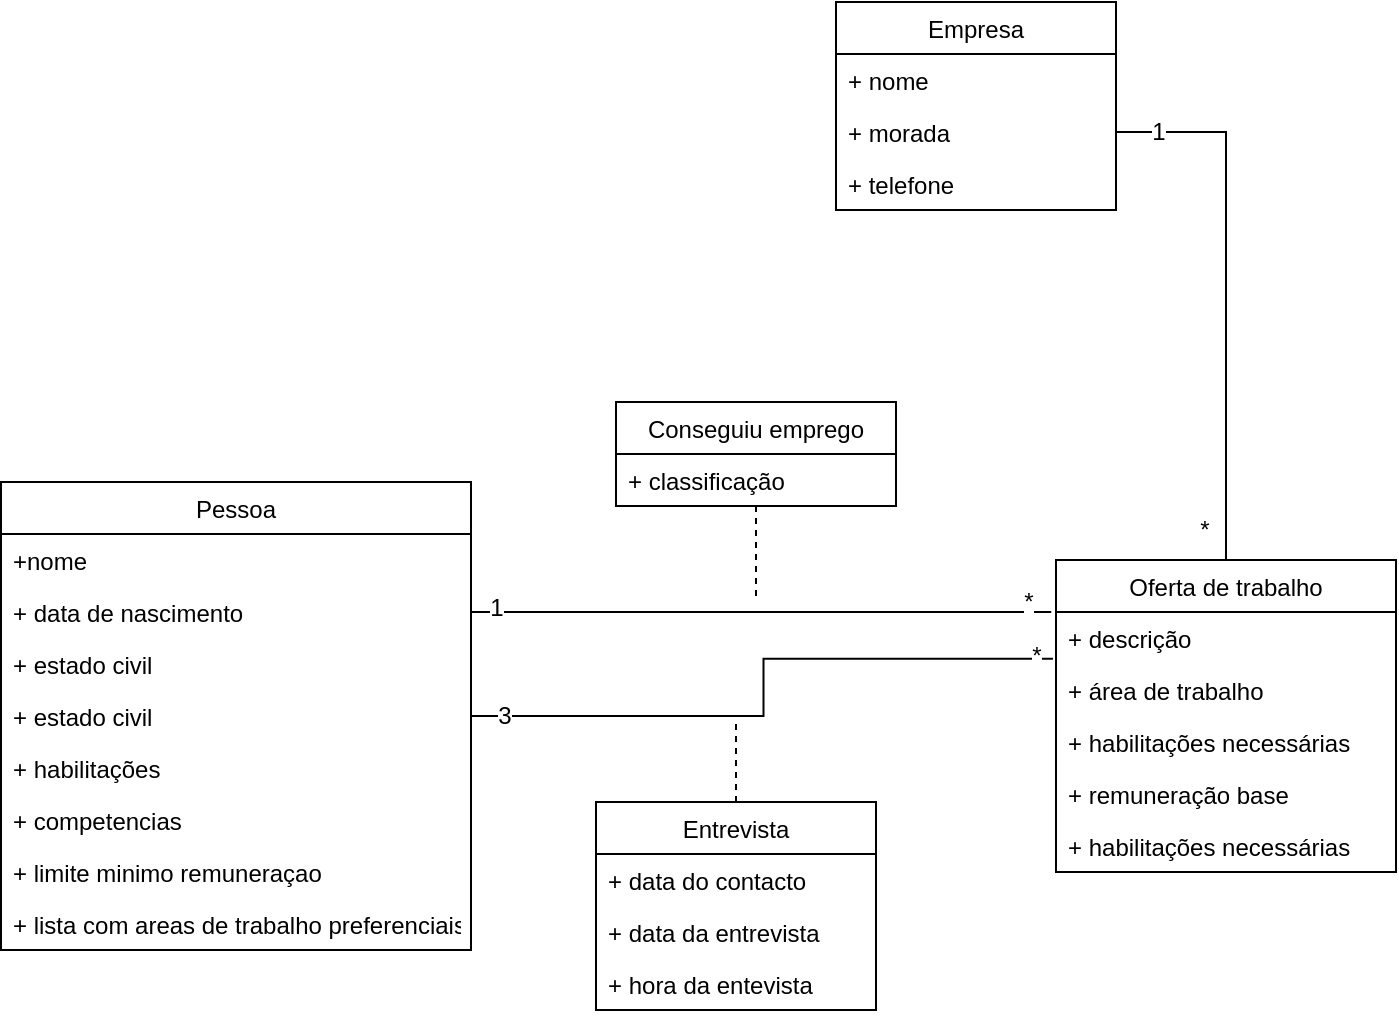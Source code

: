 <mxfile version="14.3.0" type="github">
  <diagram id="Ujto6jFo8xF5yOzEBkBD" name="Page-1">
    <mxGraphModel dx="1038" dy="580" grid="1" gridSize="10" guides="1" tooltips="1" connect="1" arrows="1" fold="1" page="1" pageScale="1" pageWidth="827" pageHeight="1169" math="0" shadow="0">
      <root>
        <mxCell id="0" />
        <mxCell id="1" parent="0" />
        <mxCell id="HO-bUqKEKd6fztYKbATN-1" value="Empresa" style="swimlane;fontStyle=0;childLayout=stackLayout;horizontal=1;startSize=26;fillColor=none;horizontalStack=0;resizeParent=1;resizeParentMax=0;resizeLast=0;collapsible=1;marginBottom=0;" vertex="1" parent="1">
          <mxGeometry x="500" y="70" width="140" height="104" as="geometry" />
        </mxCell>
        <mxCell id="HO-bUqKEKd6fztYKbATN-2" value="+ nome" style="text;strokeColor=none;fillColor=none;align=left;verticalAlign=top;spacingLeft=4;spacingRight=4;overflow=hidden;rotatable=0;points=[[0,0.5],[1,0.5]];portConstraint=eastwest;" vertex="1" parent="HO-bUqKEKd6fztYKbATN-1">
          <mxGeometry y="26" width="140" height="26" as="geometry" />
        </mxCell>
        <mxCell id="HO-bUqKEKd6fztYKbATN-3" value="+ morada" style="text;strokeColor=none;fillColor=none;align=left;verticalAlign=top;spacingLeft=4;spacingRight=4;overflow=hidden;rotatable=0;points=[[0,0.5],[1,0.5]];portConstraint=eastwest;" vertex="1" parent="HO-bUqKEKd6fztYKbATN-1">
          <mxGeometry y="52" width="140" height="26" as="geometry" />
        </mxCell>
        <mxCell id="HO-bUqKEKd6fztYKbATN-4" value="+ telefone" style="text;strokeColor=none;fillColor=none;align=left;verticalAlign=top;spacingLeft=4;spacingRight=4;overflow=hidden;rotatable=0;points=[[0,0.5],[1,0.5]];portConstraint=eastwest;" vertex="1" parent="HO-bUqKEKd6fztYKbATN-1">
          <mxGeometry y="78" width="140" height="26" as="geometry" />
        </mxCell>
        <mxCell id="HO-bUqKEKd6fztYKbATN-11" style="edgeStyle=orthogonalEdgeStyle;rounded=0;orthogonalLoop=1;jettySize=auto;html=1;entryX=1;entryY=0.5;entryDx=0;entryDy=0;endArrow=none;endFill=0;" edge="1" parent="1" source="HO-bUqKEKd6fztYKbATN-5" target="HO-bUqKEKd6fztYKbATN-3">
          <mxGeometry relative="1" as="geometry" />
        </mxCell>
        <mxCell id="HO-bUqKEKd6fztYKbATN-12" value="1" style="edgeLabel;html=1;align=center;verticalAlign=middle;resizable=0;points=[];fontSize=12;" vertex="1" connectable="0" parent="HO-bUqKEKd6fztYKbATN-11">
          <mxGeometry x="0.849" relative="1" as="geometry">
            <mxPoint as="offset" />
          </mxGeometry>
        </mxCell>
        <mxCell id="HO-bUqKEKd6fztYKbATN-13" value="*" style="edgeLabel;html=1;align=center;verticalAlign=middle;resizable=0;points=[];fontSize=12;" vertex="1" connectable="0" parent="HO-bUqKEKd6fztYKbATN-11">
          <mxGeometry x="-0.888" y="1" relative="1" as="geometry">
            <mxPoint x="-10" as="offset" />
          </mxGeometry>
        </mxCell>
        <mxCell id="HO-bUqKEKd6fztYKbATN-5" value="Oferta de trabalho" style="swimlane;fontStyle=0;childLayout=stackLayout;horizontal=1;startSize=26;fillColor=none;horizontalStack=0;resizeParent=1;resizeParentMax=0;resizeLast=0;collapsible=1;marginBottom=0;" vertex="1" parent="1">
          <mxGeometry x="610" y="349" width="170" height="156" as="geometry" />
        </mxCell>
        <mxCell id="HO-bUqKEKd6fztYKbATN-6" value="+ descrição" style="text;strokeColor=none;fillColor=none;align=left;verticalAlign=top;spacingLeft=4;spacingRight=4;overflow=hidden;rotatable=0;points=[[0,0.5],[1,0.5]];portConstraint=eastwest;" vertex="1" parent="HO-bUqKEKd6fztYKbATN-5">
          <mxGeometry y="26" width="170" height="26" as="geometry" />
        </mxCell>
        <mxCell id="HO-bUqKEKd6fztYKbATN-7" value="+ área de trabalho" style="text;strokeColor=none;fillColor=none;align=left;verticalAlign=top;spacingLeft=4;spacingRight=4;overflow=hidden;rotatable=0;points=[[0,0.5],[1,0.5]];portConstraint=eastwest;" vertex="1" parent="HO-bUqKEKd6fztYKbATN-5">
          <mxGeometry y="52" width="170" height="26" as="geometry" />
        </mxCell>
        <mxCell id="HO-bUqKEKd6fztYKbATN-8" value="+ habilitações necessárias" style="text;strokeColor=none;fillColor=none;align=left;verticalAlign=top;spacingLeft=4;spacingRight=4;overflow=hidden;rotatable=0;points=[[0,0.5],[1,0.5]];portConstraint=eastwest;" vertex="1" parent="HO-bUqKEKd6fztYKbATN-5">
          <mxGeometry y="78" width="170" height="26" as="geometry" />
        </mxCell>
        <mxCell id="HO-bUqKEKd6fztYKbATN-9" value="+ remuneração base" style="text;strokeColor=none;fillColor=none;align=left;verticalAlign=top;spacingLeft=4;spacingRight=4;overflow=hidden;rotatable=0;points=[[0,0.5],[1,0.5]];portConstraint=eastwest;" vertex="1" parent="HO-bUqKEKd6fztYKbATN-5">
          <mxGeometry y="104" width="170" height="26" as="geometry" />
        </mxCell>
        <mxCell id="HO-bUqKEKd6fztYKbATN-10" value="+ habilitações necessárias" style="text;strokeColor=none;fillColor=none;align=left;verticalAlign=top;spacingLeft=4;spacingRight=4;overflow=hidden;rotatable=0;points=[[0,0.5],[1,0.5]];portConstraint=eastwest;" vertex="1" parent="HO-bUqKEKd6fztYKbATN-5">
          <mxGeometry y="130" width="170" height="26" as="geometry" />
        </mxCell>
        <mxCell id="HO-bUqKEKd6fztYKbATN-31" style="edgeStyle=orthogonalEdgeStyle;rounded=0;orthogonalLoop=1;jettySize=auto;html=1;entryX=-0.009;entryY=-0.1;entryDx=0;entryDy=0;entryPerimeter=0;endArrow=none;endFill=0;fontSize=12;" edge="1" parent="1" source="HO-bUqKEKd6fztYKbATN-14" target="HO-bUqKEKd6fztYKbATN-7">
          <mxGeometry relative="1" as="geometry" />
        </mxCell>
        <mxCell id="HO-bUqKEKd6fztYKbATN-35" value="3" style="edgeLabel;html=1;align=center;verticalAlign=middle;resizable=0;points=[];fontSize=12;" vertex="1" connectable="0" parent="HO-bUqKEKd6fztYKbATN-31">
          <mxGeometry x="-0.901" relative="1" as="geometry">
            <mxPoint as="offset" />
          </mxGeometry>
        </mxCell>
        <mxCell id="HO-bUqKEKd6fztYKbATN-36" value="*" style="edgeLabel;html=1;align=center;verticalAlign=middle;resizable=0;points=[];fontSize=12;" vertex="1" connectable="0" parent="HO-bUqKEKd6fztYKbATN-31">
          <mxGeometry x="0.945" y="2" relative="1" as="geometry">
            <mxPoint as="offset" />
          </mxGeometry>
        </mxCell>
        <mxCell id="HO-bUqKEKd6fztYKbATN-14" value="Pessoa" style="swimlane;fontStyle=0;childLayout=stackLayout;horizontal=1;startSize=26;fillColor=none;horizontalStack=0;resizeParent=1;resizeParentMax=0;resizeLast=0;collapsible=1;marginBottom=0;fontSize=12;" vertex="1" parent="1">
          <mxGeometry x="82.5" y="310" width="235" height="234" as="geometry" />
        </mxCell>
        <mxCell id="HO-bUqKEKd6fztYKbATN-15" value="+nome" style="text;strokeColor=none;fillColor=none;align=left;verticalAlign=top;spacingLeft=4;spacingRight=4;overflow=hidden;rotatable=0;points=[[0,0.5],[1,0.5]];portConstraint=eastwest;" vertex="1" parent="HO-bUqKEKd6fztYKbATN-14">
          <mxGeometry y="26" width="235" height="26" as="geometry" />
        </mxCell>
        <mxCell id="HO-bUqKEKd6fztYKbATN-16" value="+ data de nascimento" style="text;strokeColor=none;fillColor=none;align=left;verticalAlign=top;spacingLeft=4;spacingRight=4;overflow=hidden;rotatable=0;points=[[0,0.5],[1,0.5]];portConstraint=eastwest;" vertex="1" parent="HO-bUqKEKd6fztYKbATN-14">
          <mxGeometry y="52" width="235" height="26" as="geometry" />
        </mxCell>
        <mxCell id="HO-bUqKEKd6fztYKbATN-17" value="+ estado civil" style="text;strokeColor=none;fillColor=none;align=left;verticalAlign=top;spacingLeft=4;spacingRight=4;overflow=hidden;rotatable=0;points=[[0,0.5],[1,0.5]];portConstraint=eastwest;" vertex="1" parent="HO-bUqKEKd6fztYKbATN-14">
          <mxGeometry y="78" width="235" height="26" as="geometry" />
        </mxCell>
        <mxCell id="HO-bUqKEKd6fztYKbATN-30" value="+ estado civil" style="text;strokeColor=none;fillColor=none;align=left;verticalAlign=top;spacingLeft=4;spacingRight=4;overflow=hidden;rotatable=0;points=[[0,0.5],[1,0.5]];portConstraint=eastwest;" vertex="1" parent="HO-bUqKEKd6fztYKbATN-14">
          <mxGeometry y="104" width="235" height="26" as="geometry" />
        </mxCell>
        <mxCell id="HO-bUqKEKd6fztYKbATN-18" value="+ habilitações" style="text;strokeColor=none;fillColor=none;align=left;verticalAlign=top;spacingLeft=4;spacingRight=4;overflow=hidden;rotatable=0;points=[[0,0.5],[1,0.5]];portConstraint=eastwest;" vertex="1" parent="HO-bUqKEKd6fztYKbATN-14">
          <mxGeometry y="130" width="235" height="26" as="geometry" />
        </mxCell>
        <mxCell id="HO-bUqKEKd6fztYKbATN-19" value="+ competencias" style="text;strokeColor=none;fillColor=none;align=left;verticalAlign=top;spacingLeft=4;spacingRight=4;overflow=hidden;rotatable=0;points=[[0,0.5],[1,0.5]];portConstraint=eastwest;" vertex="1" parent="HO-bUqKEKd6fztYKbATN-14">
          <mxGeometry y="156" width="235" height="26" as="geometry" />
        </mxCell>
        <mxCell id="HO-bUqKEKd6fztYKbATN-20" value="+ limite minimo remuneraçao" style="text;strokeColor=none;fillColor=none;align=left;verticalAlign=top;spacingLeft=4;spacingRight=4;overflow=hidden;rotatable=0;points=[[0,0.5],[1,0.5]];portConstraint=eastwest;" vertex="1" parent="HO-bUqKEKd6fztYKbATN-14">
          <mxGeometry y="182" width="235" height="26" as="geometry" />
        </mxCell>
        <mxCell id="HO-bUqKEKd6fztYKbATN-21" value="+ lista com areas de trabalho preferenciais" style="text;strokeColor=none;fillColor=none;align=left;verticalAlign=top;spacingLeft=4;spacingRight=4;overflow=hidden;rotatable=0;points=[[0,0.5],[1,0.5]];portConstraint=eastwest;" vertex="1" parent="HO-bUqKEKd6fztYKbATN-14">
          <mxGeometry y="208" width="235" height="26" as="geometry" />
        </mxCell>
        <mxCell id="HO-bUqKEKd6fztYKbATN-32" style="edgeStyle=orthogonalEdgeStyle;rounded=0;orthogonalLoop=1;jettySize=auto;html=1;endArrow=none;endFill=0;fontSize=12;dashed=1;" edge="1" parent="1" source="HO-bUqKEKd6fztYKbATN-22">
          <mxGeometry relative="1" as="geometry">
            <mxPoint x="450" y="430" as="targetPoint" />
          </mxGeometry>
        </mxCell>
        <mxCell id="HO-bUqKEKd6fztYKbATN-22" value="Entrevista" style="swimlane;fontStyle=0;childLayout=stackLayout;horizontal=1;startSize=26;fillColor=none;horizontalStack=0;resizeParent=1;resizeParentMax=0;resizeLast=0;collapsible=1;marginBottom=0;fontSize=12;" vertex="1" parent="1">
          <mxGeometry x="380" y="470" width="140" height="104" as="geometry" />
        </mxCell>
        <mxCell id="HO-bUqKEKd6fztYKbATN-23" value="+ data do contacto" style="text;strokeColor=none;fillColor=none;align=left;verticalAlign=top;spacingLeft=4;spacingRight=4;overflow=hidden;rotatable=0;points=[[0,0.5],[1,0.5]];portConstraint=eastwest;" vertex="1" parent="HO-bUqKEKd6fztYKbATN-22">
          <mxGeometry y="26" width="140" height="26" as="geometry" />
        </mxCell>
        <mxCell id="HO-bUqKEKd6fztYKbATN-24" value="+ data da entrevista" style="text;strokeColor=none;fillColor=none;align=left;verticalAlign=top;spacingLeft=4;spacingRight=4;overflow=hidden;rotatable=0;points=[[0,0.5],[1,0.5]];portConstraint=eastwest;" vertex="1" parent="HO-bUqKEKd6fztYKbATN-22">
          <mxGeometry y="52" width="140" height="26" as="geometry" />
        </mxCell>
        <mxCell id="HO-bUqKEKd6fztYKbATN-25" value="+ hora da entevista" style="text;strokeColor=none;fillColor=none;align=left;verticalAlign=top;spacingLeft=4;spacingRight=4;overflow=hidden;rotatable=0;points=[[0,0.5],[1,0.5]];portConstraint=eastwest;" vertex="1" parent="HO-bUqKEKd6fztYKbATN-22">
          <mxGeometry y="78" width="140" height="26" as="geometry" />
        </mxCell>
        <mxCell id="HO-bUqKEKd6fztYKbATN-37" style="edgeStyle=orthogonalEdgeStyle;rounded=0;orthogonalLoop=1;jettySize=auto;html=1;endArrow=none;endFill=0;fontSize=12;entryX=-0.014;entryY=0;entryDx=0;entryDy=0;entryPerimeter=0;" edge="1" parent="1" source="HO-bUqKEKd6fztYKbATN-16" target="HO-bUqKEKd6fztYKbATN-6">
          <mxGeometry relative="1" as="geometry">
            <mxPoint x="600" y="375" as="targetPoint" />
            <Array as="points">
              <mxPoint x="540" y="375" />
              <mxPoint x="540" y="375" />
            </Array>
          </mxGeometry>
        </mxCell>
        <mxCell id="HO-bUqKEKd6fztYKbATN-39" value="1" style="edgeLabel;html=1;align=center;verticalAlign=middle;resizable=0;points=[];fontSize=12;" vertex="1" connectable="0" parent="HO-bUqKEKd6fztYKbATN-37">
          <mxGeometry x="-0.915" y="2" relative="1" as="geometry">
            <mxPoint as="offset" />
          </mxGeometry>
        </mxCell>
        <mxCell id="HO-bUqKEKd6fztYKbATN-41" value="*" style="edgeLabel;html=1;align=center;verticalAlign=middle;resizable=0;points=[];fontSize=12;" vertex="1" connectable="0" parent="HO-bUqKEKd6fztYKbATN-37">
          <mxGeometry x="0.918" y="5" relative="1" as="geometry">
            <mxPoint as="offset" />
          </mxGeometry>
        </mxCell>
        <mxCell id="HO-bUqKEKd6fztYKbATN-46" style="edgeStyle=orthogonalEdgeStyle;rounded=0;orthogonalLoop=1;jettySize=auto;html=1;endArrow=none;endFill=0;fontSize=12;dashed=1;" edge="1" parent="1" source="HO-bUqKEKd6fztYKbATN-42">
          <mxGeometry relative="1" as="geometry">
            <mxPoint x="460" y="370" as="targetPoint" />
          </mxGeometry>
        </mxCell>
        <mxCell id="HO-bUqKEKd6fztYKbATN-42" value="Conseguiu emprego" style="swimlane;fontStyle=0;childLayout=stackLayout;horizontal=1;startSize=26;fillColor=none;horizontalStack=0;resizeParent=1;resizeParentMax=0;resizeLast=0;collapsible=1;marginBottom=0;fontSize=12;" vertex="1" parent="1">
          <mxGeometry x="390" y="270" width="140" height="52" as="geometry" />
        </mxCell>
        <mxCell id="HO-bUqKEKd6fztYKbATN-43" value="+ classificação" style="text;strokeColor=none;fillColor=none;align=left;verticalAlign=top;spacingLeft=4;spacingRight=4;overflow=hidden;rotatable=0;points=[[0,0.5],[1,0.5]];portConstraint=eastwest;" vertex="1" parent="HO-bUqKEKd6fztYKbATN-42">
          <mxGeometry y="26" width="140" height="26" as="geometry" />
        </mxCell>
      </root>
    </mxGraphModel>
  </diagram>
</mxfile>
